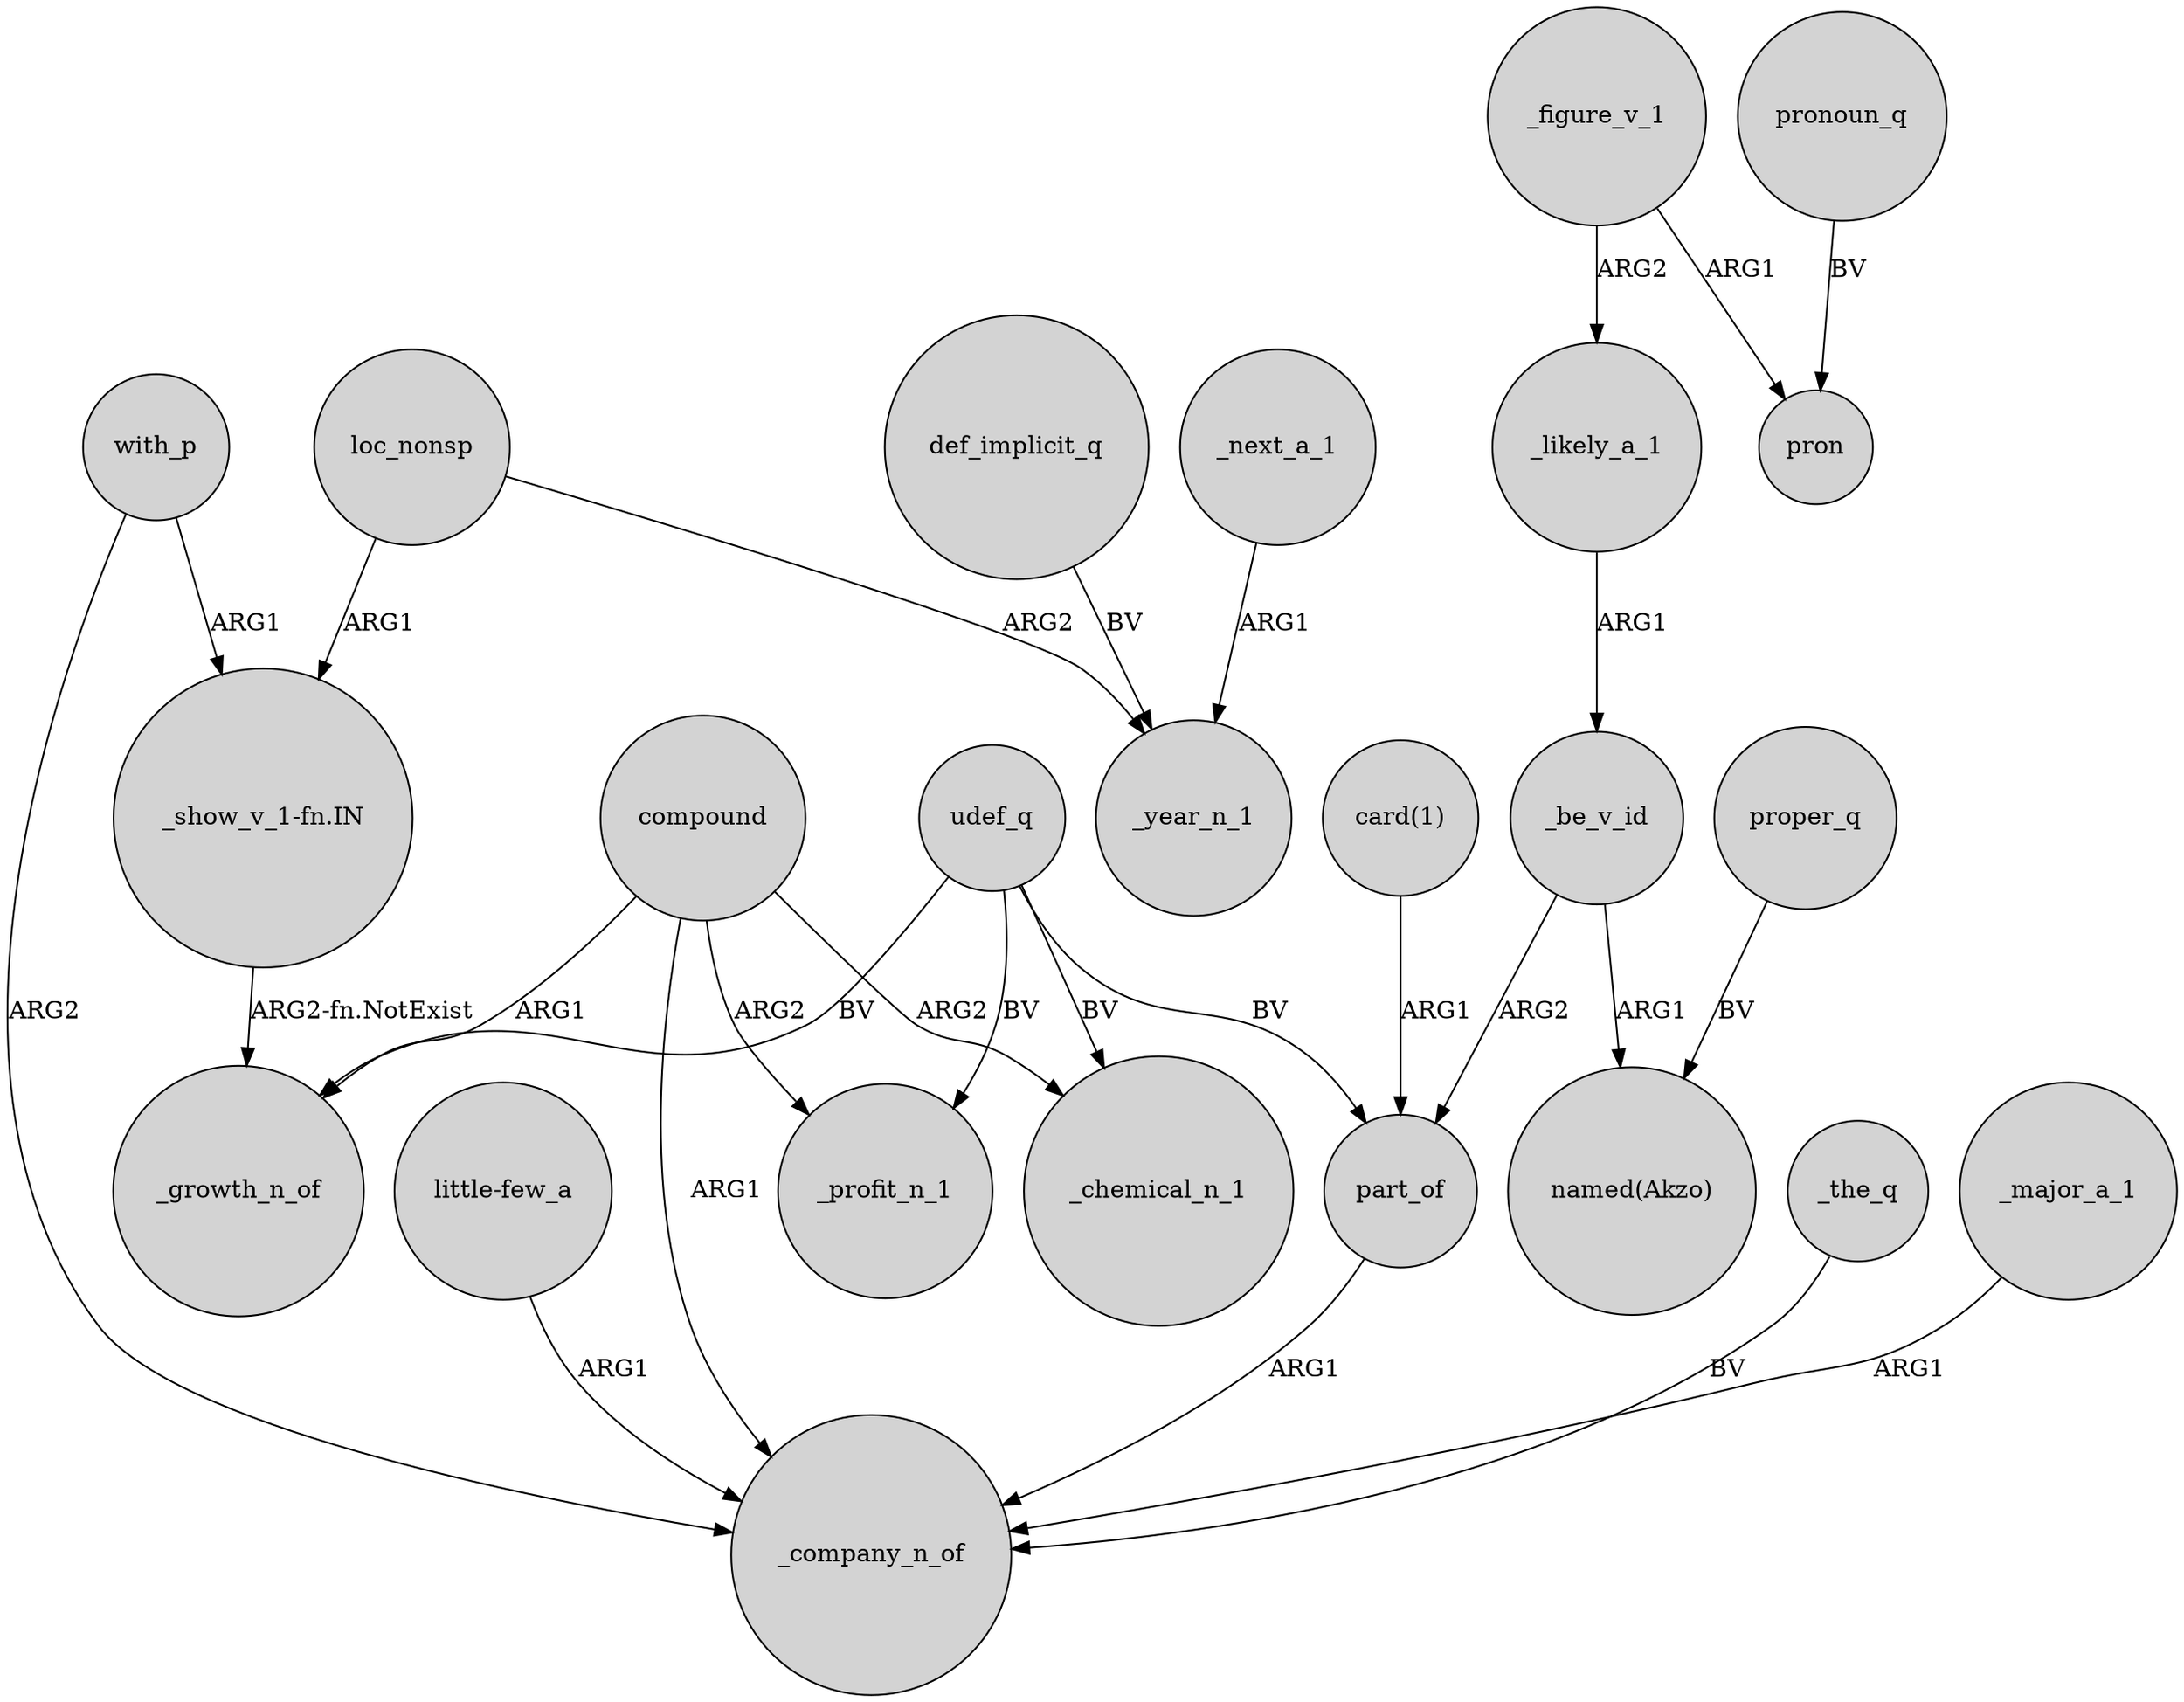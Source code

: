 digraph {
	node [shape=circle style=filled]
	with_p -> _company_n_of [label=ARG2]
	"little-few_a" -> _company_n_of [label=ARG1]
	udef_q -> part_of [label=BV]
	def_implicit_q -> _year_n_1 [label=BV]
	proper_q -> "named(Akzo)" [label=BV]
	_likely_a_1 -> _be_v_id [label=ARG1]
	_the_q -> _company_n_of [label=BV]
	compound -> _chemical_n_1 [label=ARG2]
	compound -> _company_n_of [label=ARG1]
	pronoun_q -> pron [label=BV]
	_figure_v_1 -> _likely_a_1 [label=ARG2]
	part_of -> _company_n_of [label=ARG1]
	_next_a_1 -> _year_n_1 [label=ARG1]
	_figure_v_1 -> pron [label=ARG1]
	loc_nonsp -> _year_n_1 [label=ARG2]
	with_p -> "_show_v_1-fn.IN" [label=ARG1]
	"card(1)" -> part_of [label=ARG1]
	"_show_v_1-fn.IN" -> _growth_n_of [label="ARG2-fn.NotExist"]
	compound -> _profit_n_1 [label=ARG2]
	_be_v_id -> "named(Akzo)" [label=ARG1]
	compound -> _growth_n_of [label=ARG1]
	_major_a_1 -> _company_n_of [label=ARG1]
	udef_q -> _profit_n_1 [label=BV]
	_be_v_id -> part_of [label=ARG2]
	udef_q -> _growth_n_of [label=BV]
	loc_nonsp -> "_show_v_1-fn.IN" [label=ARG1]
	udef_q -> _chemical_n_1 [label=BV]
}
